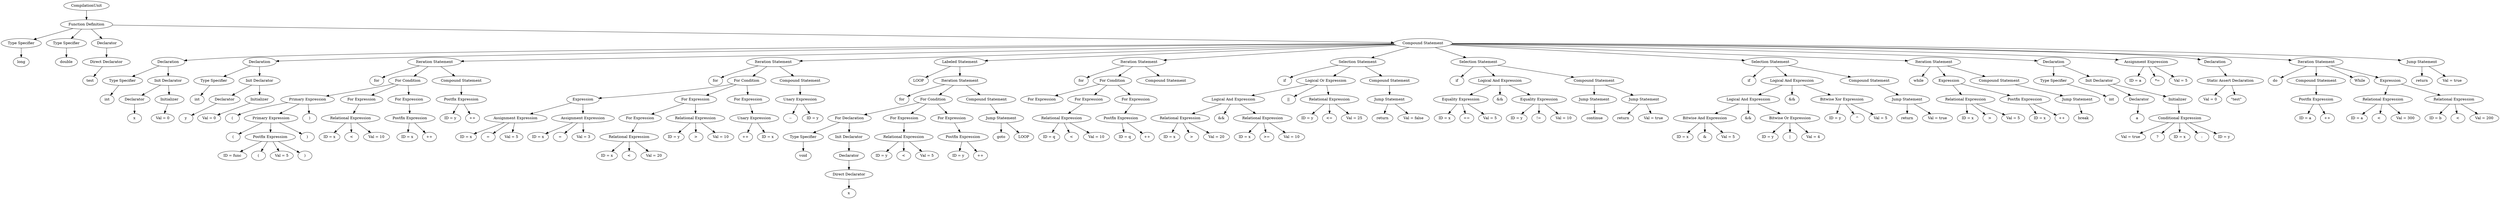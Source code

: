 digraph G {
		Q0[label="CompilationUnit"];
		Q0 -> Q1
		Q1[label="Function Definition"];
		Q1 -> Q2
		Q2[label="Type Specifier"];
		Q2 -> Q3
		Q3[label="long"];
		Q1 -> Q4
		Q4[label="Type Specifier"];
		Q4 -> Q5
		Q5[label="double"];
		Q1 -> Q6
		Q6[label="Declarator"];
		Q6 -> Q7
		Q7[label="Direct Declarator"];
		Q7 -> Q8
		Q8[label="test"];
		Q1 -> Q9
		Q9[label="Compound Statement"];
		Q9 -> Q10
		Q10[label="Declaration"];
		Q10 -> Q11
		Q11[label="Type Specifier"];
		Q11 -> Q12
		Q12[label="int"];
		Q10 -> Q13
		Q13[label="Init Declarator"];
		Q13 -> Q14
		Q14[label="Declarator"];
		Q14 -> Q15
		Q15[label="x"];
		Q13 -> Q16
		Q16[label="Initializer"];
		Q16 -> Q17
		Q17[label="Val = 0"];
		Q9 -> Q18
		Q18[label="Declaration"];
		Q18 -> Q19
		Q19[label="Type Specifier"];
		Q19 -> Q20
		Q20[label="int"];
		Q18 -> Q21
		Q21[label="Init Declarator"];
		Q21 -> Q22
		Q22[label="Declarator"];
		Q22 -> Q23
		Q23[label="y"];
		Q21 -> Q24
		Q24[label="Initializer"];
		Q24 -> Q25
		Q25[label="Val = 0"];
		Q9 -> Q26
		Q26[label="Iteration Statement"];
		Q26 -> Q27
		Q27[label="for"];
		Q26 -> Q28
		Q28[label="For Condition"];
		Q28 -> Q29
		Q29[label="Primary Expression"];
		Q29 -> Q30
		Q30[label="("];
		Q29 -> Q31
		Q31[label="Primary Expression"];
		Q31 -> Q32
		Q32[label="("];
		Q31 -> Q33
		Q33[label="Postfix Expression"];
		Q33 -> Q34
		Q34[label="ID = func"];
		Q33 -> Q35
		Q35[label="("];
		Q33 -> Q36
		Q36[label="Val = 5"];
		Q33 -> Q37
		Q37[label=")"];
		Q31 -> Q38
		Q38[label=")"];
		Q29 -> Q39
		Q39[label=")"];
		Q28 -> Q40
		Q40[label="For Expression"];
		Q40 -> Q41
		Q41[label="Relational Expression"];
		Q41 -> Q42
		Q42[label="ID = x"];
		Q41 -> Q43
		Q43[label="<"];
		Q41 -> Q44
		Q44[label="Val = 10"];
		Q28 -> Q45
		Q45[label="For Expression"];
		Q45 -> Q46
		Q46[label="Postfix Expression"];
		Q46 -> Q47
		Q47[label="ID = x"];
		Q46 -> Q48
		Q48[label="++"];
		Q26 -> Q49
		Q49[label="Compound Statement"];
		Q49 -> Q50
		Q50[label="Postfix Expression"];
		Q50 -> Q51
		Q51[label="ID = y"];
		Q50 -> Q52
		Q52[label="++"];
		Q9 -> Q53
		Q53[label="Iteration Statement"];
		Q53 -> Q54
		Q54[label="for"];
		Q53 -> Q55
		Q55[label="For Condition"];
		Q55 -> Q56
		Q56[label="Expression"];
		Q56 -> Q57
		Q57[label="Assignment Expression"];
		Q57 -> Q58
		Q58[label="ID = x"];
		Q57 -> Q59
		Q59[label="="];
		Q57 -> Q60
		Q60[label="Val = 5"];
		Q56 -> Q61
		Q61[label="Assignment Expression"];
		Q61 -> Q62
		Q62[label="ID = x"];
		Q61 -> Q63
		Q63[label="="];
		Q61 -> Q64
		Q64[label="Val = 3"];
		Q55 -> Q65
		Q65[label="For Expression"];
		Q65 -> Q66
		Q66[label="For Expression"];
		Q66 -> Q67
		Q67[label="Relational Expression"];
		Q67 -> Q68
		Q68[label="ID = x"];
		Q67 -> Q69
		Q69[label="<"];
		Q67 -> Q70
		Q70[label="Val = 20"];
		Q65 -> Q71
		Q71[label="Relational Expression"];
		Q71 -> Q72
		Q72[label="ID = y"];
		Q71 -> Q73
		Q73[label=">"];
		Q71 -> Q74
		Q74[label="Val = 10"];
		Q55 -> Q75
		Q75[label="For Expression"];
		Q75 -> Q76
		Q76[label="Unary Expression"];
		Q76 -> Q77
		Q77[label="++"];
		Q76 -> Q78
		Q78[label="ID = x"];
		Q53 -> Q79
		Q79[label="Compound Statement"];
		Q79 -> Q80
		Q80[label="Unary Expression"];
		Q80 -> Q81
		Q81[label="--"];
		Q80 -> Q82
		Q82[label="ID = y"];
		Q9 -> Q83
		Q83[label="Labeled Statement"];
		Q83 -> Q84
		Q84[label="LOOP"];
		Q83 -> Q85
		Q85[label="Iteration Statement"];
		Q85 -> Q86
		Q86[label="for"];
		Q85 -> Q87
		Q87[label="For Condition"];
		Q87 -> Q88
		Q88[label="For Declaration"];
		Q88 -> Q89
		Q89[label="Type Specifier"];
		Q89 -> Q90
		Q90[label="void"];
		Q88 -> Q91
		Q91[label="Init Declarator"];
		Q91 -> Q92
		Q92[label="Declarator"];
		Q92 -> Q93
		Q93[label="Direct Declarator"];
		Q93 -> Q94
		Q94[label="x"];
		Q87 -> Q95
		Q95[label="For Expression"];
		Q95 -> Q96
		Q96[label="Relational Expression"];
		Q96 -> Q97
		Q97[label="ID = y"];
		Q96 -> Q98
		Q98[label="<"];
		Q96 -> Q99
		Q99[label="Val = 5"];
		Q87 -> Q100
		Q100[label="For Expression"];
		Q100 -> Q101
		Q101[label="Postfix Expression"];
		Q101 -> Q102
		Q102[label="ID = y"];
		Q101 -> Q103
		Q103[label="++"];
		Q85 -> Q104
		Q104[label="Compound Statement"];
		Q104 -> Q105
		Q105[label="Jump Statement"];
		Q105 -> Q106
		Q106[label="goto"];
		Q105 -> Q107
		Q107[label="LOOP"];
		Q9 -> Q108
		Q108[label="Iteration Statement"];
		Q108 -> Q109
		Q109[label="for"];
		Q108 -> Q110
		Q110[label="For Condition"];
		Q110 -> Q111
		Q111[label="For Expression"];
		Q110 -> Q112
		Q112[label="For Expression"];
		Q112 -> Q113
		Q113[label="Relational Expression"];
		Q113 -> Q114
		Q114[label="ID = q"];
		Q113 -> Q115
		Q115[label="<"];
		Q113 -> Q116
		Q116[label="Val = 10"];
		Q110 -> Q117
		Q117[label="For Expression"];
		Q117 -> Q118
		Q118[label="Postfix Expression"];
		Q118 -> Q119
		Q119[label="ID = q"];
		Q118 -> Q120
		Q120[label="++"];
		Q108 -> Q121
		Q121[label="Compound Statement"];
		Q9 -> Q122
		Q122[label="Selection Statement"];
		Q122 -> Q123
		Q123[label="if"];
		Q122 -> Q124
		Q124[label="Logical Or Expression"];
		Q124 -> Q125
		Q125[label="Logical And Expression"];
		Q125 -> Q126
		Q126[label="Relational Expression"];
		Q126 -> Q127
		Q127[label="ID = x"];
		Q126 -> Q128
		Q128[label=">"];
		Q126 -> Q129
		Q129[label="Val = 20"];
		Q125 -> Q130
		Q130[label="&&"];
		Q125 -> Q131
		Q131[label="Relational Expression"];
		Q131 -> Q132
		Q132[label="ID = x"];
		Q131 -> Q133
		Q133[label=">="];
		Q131 -> Q134
		Q134[label="Val = 10"];
		Q124 -> Q135
		Q135[label="||"];
		Q124 -> Q136
		Q136[label="Relational Expression"];
		Q136 -> Q137
		Q137[label="ID = y"];
		Q136 -> Q138
		Q138[label="<="];
		Q136 -> Q139
		Q139[label="Val = 25"];
		Q122 -> Q140
		Q140[label="Compound Statement"];
		Q140 -> Q141
		Q141[label="Jump Statement"];
		Q141 -> Q142
		Q142[label="return"];
		Q141 -> Q143
		Q143[label="Val = false"];
		Q9 -> Q144
		Q144[label="Selection Statement"];
		Q144 -> Q145
		Q145[label="if"];
		Q144 -> Q146
		Q146[label="Logical And Expression"];
		Q146 -> Q147
		Q147[label="Equality Expression"];
		Q147 -> Q148
		Q148[label="ID = x"];
		Q147 -> Q149
		Q149[label="=="];
		Q147 -> Q150
		Q150[label="Val = 5"];
		Q146 -> Q151
		Q151[label="&&"];
		Q146 -> Q152
		Q152[label="Equality Expression"];
		Q152 -> Q153
		Q153[label="ID = y"];
		Q152 -> Q154
		Q154[label="!="];
		Q152 -> Q155
		Q155[label="Val = 10"];
		Q144 -> Q156
		Q156[label="Compound Statement"];
		Q156 -> Q157
		Q157[label="Jump Statement"];
		Q157 -> Q158
		Q158[label="continue"];
		Q156 -> Q159
		Q159[label="Jump Statement"];
		Q159 -> Q160
		Q160[label="return"];
		Q159 -> Q161
		Q161[label="Val = true"];
		Q9 -> Q162
		Q162[label="Selection Statement"];
		Q162 -> Q163
		Q163[label="if"];
		Q162 -> Q164
		Q164[label="Logical And Expression"];
		Q164 -> Q165
		Q165[label="Logical And Expression"];
		Q165 -> Q166
		Q166[label="Bitwise And Expression"];
		Q166 -> Q167
		Q167[label="ID = x"];
		Q166 -> Q168
		Q168[label="&"];
		Q166 -> Q169
		Q169[label="Val = 5"];
		Q165 -> Q170
		Q170[label="&&"];
		Q165 -> Q171
		Q171[label="Bitwise Or Expression"];
		Q171 -> Q172
		Q172[label="ID = y"];
		Q171 -> Q173
		Q173[label="|"];
		Q171 -> Q174
		Q174[label="Val = 4"];
		Q164 -> Q175
		Q175[label="&&"];
		Q164 -> Q176
		Q176[label="Bitwise Xor Expression"];
		Q176 -> Q177
		Q177[label="ID = y"];
		Q176 -> Q178
		Q178[label="^"];
		Q176 -> Q179
		Q179[label="Val = 5"];
		Q162 -> Q180
		Q180[label="Compound Statement"];
		Q180 -> Q181
		Q181[label="Jump Statement"];
		Q181 -> Q182
		Q182[label="return"];
		Q181 -> Q183
		Q183[label="Val = true"];
		Q9 -> Q184
		Q184[label="Iteration Statement"];
		Q184 -> Q185
		Q185[label="while"];
		Q184 -> Q186
		Q186[label="Expression"];
		Q186 -> Q187
		Q187[label="Relational Expression"];
		Q187 -> Q188
		Q188[label="ID = x"];
		Q187 -> Q189
		Q189[label=">"];
		Q187 -> Q190
		Q190[label="Val = 5"];
		Q186 -> Q191
		Q191[label="Postfix Expression"];
		Q191 -> Q192
		Q192[label="ID = x"];
		Q191 -> Q193
		Q193[label="++"];
		Q184 -> Q194
		Q194[label="Compound Statement"];
		Q194 -> Q195
		Q195[label="Jump Statement"];
		Q195 -> Q196
		Q196[label="break"];
		Q9 -> Q197
		Q197[label="Declaration"];
		Q197 -> Q198
		Q198[label="Type Specifier"];
		Q198 -> Q199
		Q199[label="int"];
		Q197 -> Q200
		Q200[label="Init Declarator"];
		Q200 -> Q201
		Q201[label="Declarator"];
		Q201 -> Q202
		Q202[label="a"];
		Q200 -> Q203
		Q203[label="Initializer"];
		Q203 -> Q204
		Q204[label="Conditional Expression"];
		Q204 -> Q205
		Q205[label="Val = true"];
		Q204 -> Q206
		Q206[label="?"];
		Q204 -> Q207
		Q207[label="ID = x"];
		Q204 -> Q208
		Q208[label=":"];
		Q204 -> Q209
		Q209[label="ID = y"];
		Q9 -> Q210
		Q210[label="Assignment Expression"];
		Q210 -> Q211
		Q211[label="ID = a"];
		Q210 -> Q212
		Q212[label="*="];
		Q210 -> Q213
		Q213[label="Val = 5"];
		Q9 -> Q214
		Q214[label="Declaration"];
		Q214 -> Q215
		Q215[label="Static Assert Declaration"];
		Q215 -> Q216
		Q216[label="Val = 0"];
		Q215 -> Q217
		Q217[label="\"test\""];
		Q9 -> Q218
		Q218[label="Iteration Statement"];
		Q218 -> Q219
		Q219[label="do"];
		Q218 -> Q220
		Q220[label="Compound Statement"];
		Q220 -> Q221
		Q221[label="Postfix Expression"];
		Q221 -> Q222
		Q222[label="ID = a"];
		Q221 -> Q223
		Q223[label="++"];
		Q218 -> Q224
		Q224[label="While"];
		Q218 -> Q225
		Q225[label="Expression"];
		Q225 -> Q226
		Q226[label="Relational Expression"];
		Q226 -> Q227
		Q227[label="ID = a"];
		Q226 -> Q228
		Q228[label="<"];
		Q226 -> Q229
		Q229[label="Val = 300"];
		Q225 -> Q230
		Q230[label="Relational Expression"];
		Q230 -> Q231
		Q231[label="ID = b"];
		Q230 -> Q232
		Q232[label="<"];
		Q230 -> Q233
		Q233[label="Val = 200"];
		Q9 -> Q234
		Q234[label="Jump Statement"];
		Q234 -> Q235
		Q235[label="return"];
		Q234 -> Q236
		Q236[label="Val = true"];
		
}